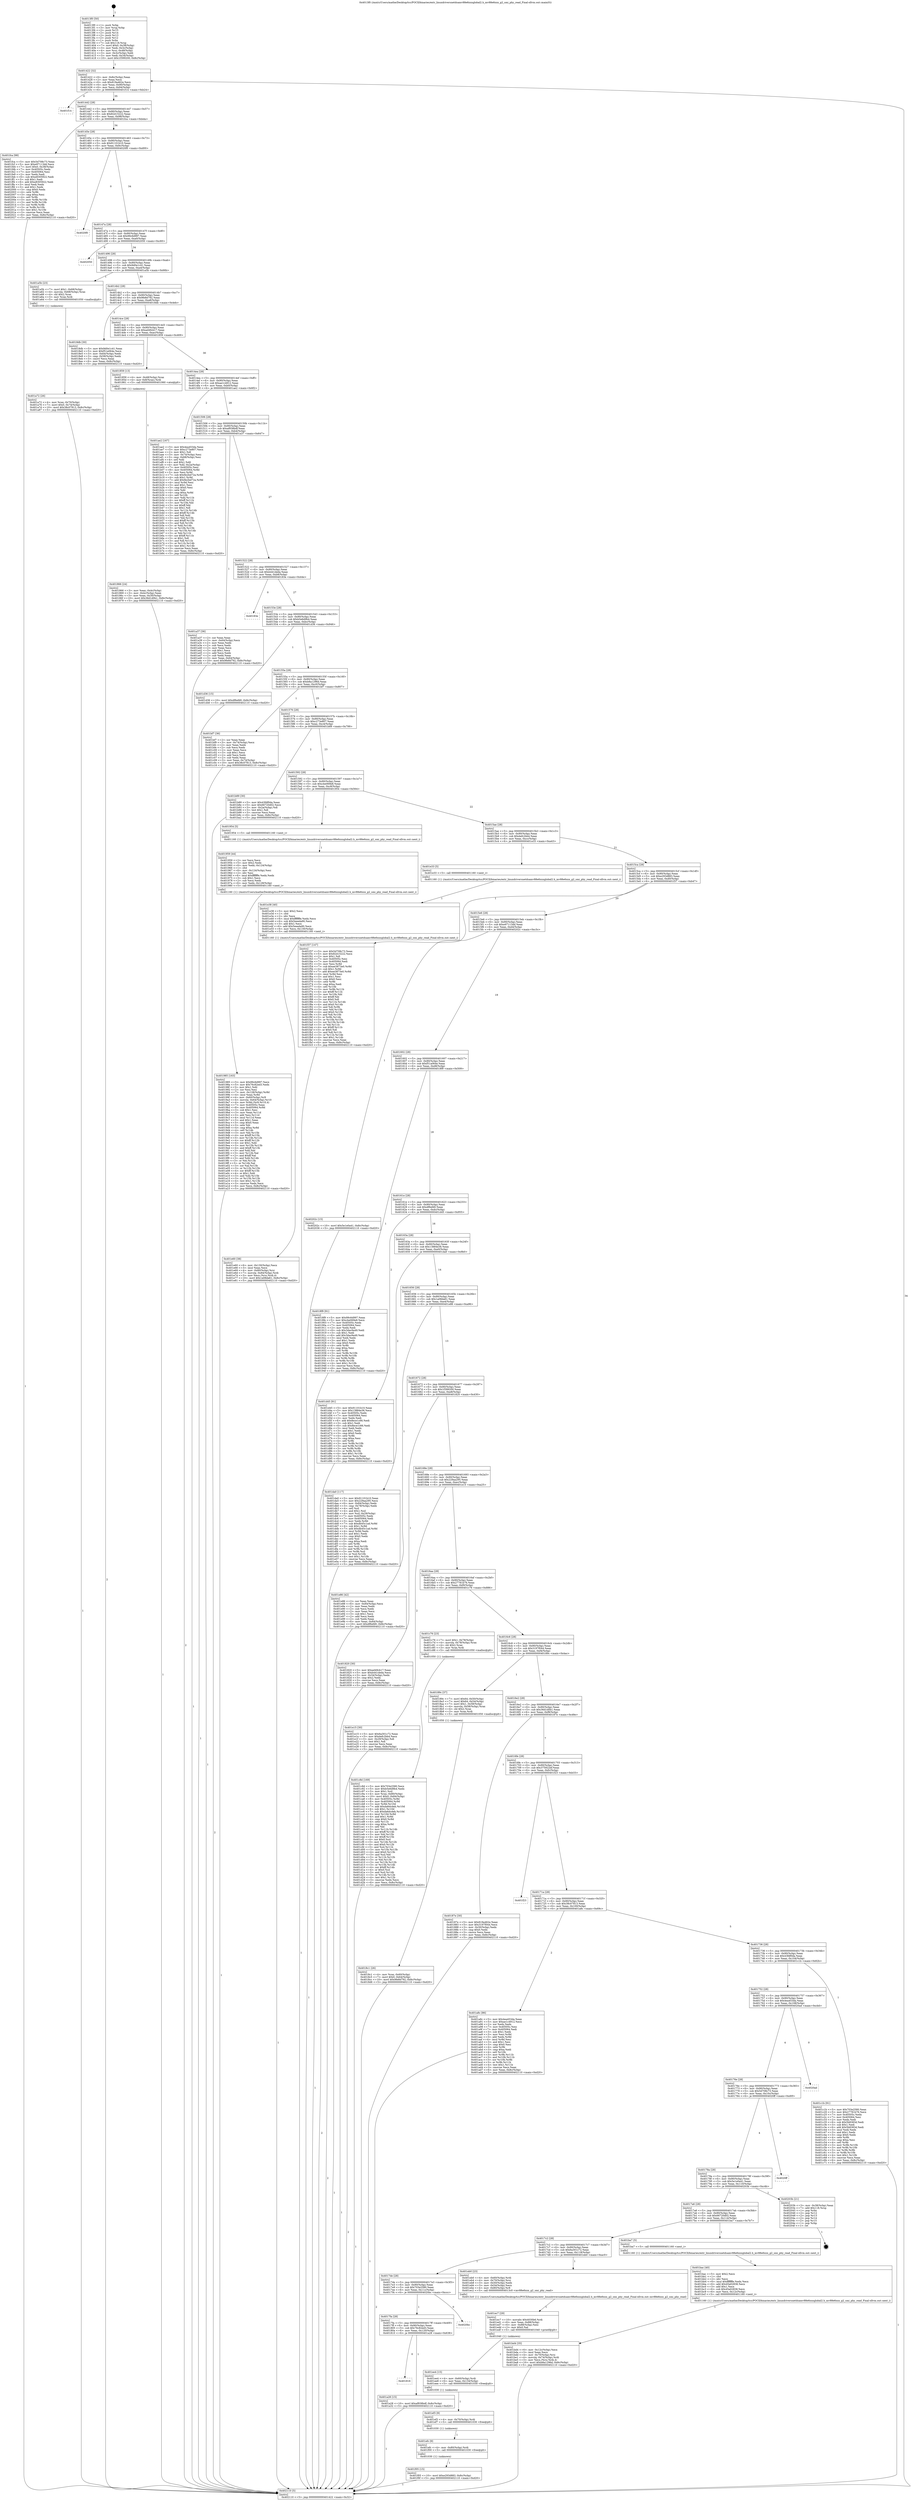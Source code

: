 digraph "0x4013f0" {
  label = "0x4013f0 (/mnt/c/Users/mathe/Desktop/tcc/POCII/binaries/extr_linuxdriversnetdsamv88e6xxxglobal2.h_mv88e6xxx_g2_smi_phy_read_Final-ollvm.out::main(0))"
  labelloc = "t"
  node[shape=record]

  Entry [label="",width=0.3,height=0.3,shape=circle,fillcolor=black,style=filled]
  "0x401422" [label="{
     0x401422 [32]\l
     | [instrs]\l
     &nbsp;&nbsp;0x401422 \<+6\>: mov -0x8c(%rbp),%eax\l
     &nbsp;&nbsp;0x401428 \<+2\>: mov %eax,%ecx\l
     &nbsp;&nbsp;0x40142a \<+6\>: sub $0x819a462e,%ecx\l
     &nbsp;&nbsp;0x401430 \<+6\>: mov %eax,-0x90(%rbp)\l
     &nbsp;&nbsp;0x401436 \<+6\>: mov %ecx,-0x94(%rbp)\l
     &nbsp;&nbsp;0x40143c \<+6\>: je 0000000000401f14 \<main+0xb24\>\l
  }"]
  "0x401f14" [label="{
     0x401f14\l
  }", style=dashed]
  "0x401442" [label="{
     0x401442 [28]\l
     | [instrs]\l
     &nbsp;&nbsp;0x401442 \<+5\>: jmp 0000000000401447 \<main+0x57\>\l
     &nbsp;&nbsp;0x401447 \<+6\>: mov -0x90(%rbp),%eax\l
     &nbsp;&nbsp;0x40144d \<+5\>: sub $0x82d15222,%eax\l
     &nbsp;&nbsp;0x401452 \<+6\>: mov %eax,-0x98(%rbp)\l
     &nbsp;&nbsp;0x401458 \<+6\>: je 0000000000401fca \<main+0xbda\>\l
  }"]
  Exit [label="",width=0.3,height=0.3,shape=circle,fillcolor=black,style=filled,peripheries=2]
  "0x401fca" [label="{
     0x401fca [98]\l
     | [instrs]\l
     &nbsp;&nbsp;0x401fca \<+5\>: mov $0x5d708c73,%eax\l
     &nbsp;&nbsp;0x401fcf \<+5\>: mov $0xe97113dd,%ecx\l
     &nbsp;&nbsp;0x401fd4 \<+7\>: movl $0x0,-0x38(%rbp)\l
     &nbsp;&nbsp;0x401fdb \<+7\>: mov 0x40505c,%edx\l
     &nbsp;&nbsp;0x401fe2 \<+7\>: mov 0x405064,%esi\l
     &nbsp;&nbsp;0x401fe9 \<+2\>: mov %edx,%edi\l
     &nbsp;&nbsp;0x401feb \<+6\>: sub $0xe8305922,%edi\l
     &nbsp;&nbsp;0x401ff1 \<+3\>: sub $0x1,%edi\l
     &nbsp;&nbsp;0x401ff4 \<+6\>: add $0xe8305922,%edi\l
     &nbsp;&nbsp;0x401ffa \<+3\>: imul %edi,%edx\l
     &nbsp;&nbsp;0x401ffd \<+3\>: and $0x1,%edx\l
     &nbsp;&nbsp;0x402000 \<+3\>: cmp $0x0,%edx\l
     &nbsp;&nbsp;0x402003 \<+4\>: sete %r8b\l
     &nbsp;&nbsp;0x402007 \<+3\>: cmp $0xa,%esi\l
     &nbsp;&nbsp;0x40200a \<+4\>: setl %r9b\l
     &nbsp;&nbsp;0x40200e \<+3\>: mov %r8b,%r10b\l
     &nbsp;&nbsp;0x402011 \<+3\>: and %r9b,%r10b\l
     &nbsp;&nbsp;0x402014 \<+3\>: xor %r9b,%r8b\l
     &nbsp;&nbsp;0x402017 \<+3\>: or %r8b,%r10b\l
     &nbsp;&nbsp;0x40201a \<+4\>: test $0x1,%r10b\l
     &nbsp;&nbsp;0x40201e \<+3\>: cmovne %ecx,%eax\l
     &nbsp;&nbsp;0x402021 \<+6\>: mov %eax,-0x8c(%rbp)\l
     &nbsp;&nbsp;0x402027 \<+5\>: jmp 0000000000402110 \<main+0xd20\>\l
  }"]
  "0x40145e" [label="{
     0x40145e [28]\l
     | [instrs]\l
     &nbsp;&nbsp;0x40145e \<+5\>: jmp 0000000000401463 \<main+0x73\>\l
     &nbsp;&nbsp;0x401463 \<+6\>: mov -0x90(%rbp),%eax\l
     &nbsp;&nbsp;0x401469 \<+5\>: sub $0x91101b10,%eax\l
     &nbsp;&nbsp;0x40146e \<+6\>: mov %eax,-0x9c(%rbp)\l
     &nbsp;&nbsp;0x401474 \<+6\>: je 00000000004020f0 \<main+0xd00\>\l
  }"]
  "0x401f05" [label="{
     0x401f05 [15]\l
     | [instrs]\l
     &nbsp;&nbsp;0x401f05 \<+10\>: movl $0xe293d883,-0x8c(%rbp)\l
     &nbsp;&nbsp;0x401f0f \<+5\>: jmp 0000000000402110 \<main+0xd20\>\l
  }"]
  "0x4020f0" [label="{
     0x4020f0\l
  }", style=dashed]
  "0x40147a" [label="{
     0x40147a [28]\l
     | [instrs]\l
     &nbsp;&nbsp;0x40147a \<+5\>: jmp 000000000040147f \<main+0x8f\>\l
     &nbsp;&nbsp;0x40147f \<+6\>: mov -0x90(%rbp),%eax\l
     &nbsp;&nbsp;0x401485 \<+5\>: sub $0x99c6d997,%eax\l
     &nbsp;&nbsp;0x40148a \<+6\>: mov %eax,-0xa0(%rbp)\l
     &nbsp;&nbsp;0x401490 \<+6\>: je 0000000000402050 \<main+0xc60\>\l
  }"]
  "0x401efc" [label="{
     0x401efc [9]\l
     | [instrs]\l
     &nbsp;&nbsp;0x401efc \<+4\>: mov -0x80(%rbp),%rdi\l
     &nbsp;&nbsp;0x401f00 \<+5\>: call 0000000000401030 \<free@plt\>\l
     | [calls]\l
     &nbsp;&nbsp;0x401030 \{1\} (unknown)\l
  }"]
  "0x402050" [label="{
     0x402050\l
  }", style=dashed]
  "0x401496" [label="{
     0x401496 [28]\l
     | [instrs]\l
     &nbsp;&nbsp;0x401496 \<+5\>: jmp 000000000040149b \<main+0xab\>\l
     &nbsp;&nbsp;0x40149b \<+6\>: mov -0x90(%rbp),%eax\l
     &nbsp;&nbsp;0x4014a1 \<+5\>: sub $0x9d0e1c41,%eax\l
     &nbsp;&nbsp;0x4014a6 \<+6\>: mov %eax,-0xa4(%rbp)\l
     &nbsp;&nbsp;0x4014ac \<+6\>: je 0000000000401a5b \<main+0x66b\>\l
  }"]
  "0x401ef3" [label="{
     0x401ef3 [9]\l
     | [instrs]\l
     &nbsp;&nbsp;0x401ef3 \<+4\>: mov -0x70(%rbp),%rdi\l
     &nbsp;&nbsp;0x401ef7 \<+5\>: call 0000000000401030 \<free@plt\>\l
     | [calls]\l
     &nbsp;&nbsp;0x401030 \{1\} (unknown)\l
  }"]
  "0x401a5b" [label="{
     0x401a5b [23]\l
     | [instrs]\l
     &nbsp;&nbsp;0x401a5b \<+7\>: movl $0x1,-0x68(%rbp)\l
     &nbsp;&nbsp;0x401a62 \<+4\>: movslq -0x68(%rbp),%rax\l
     &nbsp;&nbsp;0x401a66 \<+4\>: shl $0x2,%rax\l
     &nbsp;&nbsp;0x401a6a \<+3\>: mov %rax,%rdi\l
     &nbsp;&nbsp;0x401a6d \<+5\>: call 0000000000401050 \<malloc@plt\>\l
     | [calls]\l
     &nbsp;&nbsp;0x401050 \{1\} (unknown)\l
  }"]
  "0x4014b2" [label="{
     0x4014b2 [28]\l
     | [instrs]\l
     &nbsp;&nbsp;0x4014b2 \<+5\>: jmp 00000000004014b7 \<main+0xc7\>\l
     &nbsp;&nbsp;0x4014b7 \<+6\>: mov -0x90(%rbp),%eax\l
     &nbsp;&nbsp;0x4014bd \<+5\>: sub $0x9fe8d792,%eax\l
     &nbsp;&nbsp;0x4014c2 \<+6\>: mov %eax,-0xa8(%rbp)\l
     &nbsp;&nbsp;0x4014c8 \<+6\>: je 00000000004018db \<main+0x4eb\>\l
  }"]
  "0x401ee4" [label="{
     0x401ee4 [15]\l
     | [instrs]\l
     &nbsp;&nbsp;0x401ee4 \<+4\>: mov -0x60(%rbp),%rdi\l
     &nbsp;&nbsp;0x401ee8 \<+6\>: mov %eax,-0x134(%rbp)\l
     &nbsp;&nbsp;0x401eee \<+5\>: call 0000000000401030 \<free@plt\>\l
     | [calls]\l
     &nbsp;&nbsp;0x401030 \{1\} (unknown)\l
  }"]
  "0x4018db" [label="{
     0x4018db [30]\l
     | [instrs]\l
     &nbsp;&nbsp;0x4018db \<+5\>: mov $0x9d0e1c41,%eax\l
     &nbsp;&nbsp;0x4018e0 \<+5\>: mov $0xf51a064e,%ecx\l
     &nbsp;&nbsp;0x4018e5 \<+3\>: mov -0x64(%rbp),%edx\l
     &nbsp;&nbsp;0x4018e8 \<+3\>: cmp -0x58(%rbp),%edx\l
     &nbsp;&nbsp;0x4018eb \<+3\>: cmovl %ecx,%eax\l
     &nbsp;&nbsp;0x4018ee \<+6\>: mov %eax,-0x8c(%rbp)\l
     &nbsp;&nbsp;0x4018f4 \<+5\>: jmp 0000000000402110 \<main+0xd20\>\l
  }"]
  "0x4014ce" [label="{
     0x4014ce [28]\l
     | [instrs]\l
     &nbsp;&nbsp;0x4014ce \<+5\>: jmp 00000000004014d3 \<main+0xe3\>\l
     &nbsp;&nbsp;0x4014d3 \<+6\>: mov -0x90(%rbp),%eax\l
     &nbsp;&nbsp;0x4014d9 \<+5\>: sub $0xad49cb17,%eax\l
     &nbsp;&nbsp;0x4014de \<+6\>: mov %eax,-0xac(%rbp)\l
     &nbsp;&nbsp;0x4014e4 \<+6\>: je 0000000000401859 \<main+0x469\>\l
  }"]
  "0x401ec7" [label="{
     0x401ec7 [29]\l
     | [instrs]\l
     &nbsp;&nbsp;0x401ec7 \<+10\>: movabs $0x4030b6,%rdi\l
     &nbsp;&nbsp;0x401ed1 \<+6\>: mov %eax,-0x88(%rbp)\l
     &nbsp;&nbsp;0x401ed7 \<+6\>: mov -0x88(%rbp),%esi\l
     &nbsp;&nbsp;0x401edd \<+2\>: mov $0x0,%al\l
     &nbsp;&nbsp;0x401edf \<+5\>: call 0000000000401040 \<printf@plt\>\l
     | [calls]\l
     &nbsp;&nbsp;0x401040 \{1\} (unknown)\l
  }"]
  "0x401859" [label="{
     0x401859 [13]\l
     | [instrs]\l
     &nbsp;&nbsp;0x401859 \<+4\>: mov -0x48(%rbp),%rax\l
     &nbsp;&nbsp;0x40185d \<+4\>: mov 0x8(%rax),%rdi\l
     &nbsp;&nbsp;0x401861 \<+5\>: call 0000000000401060 \<atoi@plt\>\l
     | [calls]\l
     &nbsp;&nbsp;0x401060 \{1\} (unknown)\l
  }"]
  "0x4014ea" [label="{
     0x4014ea [28]\l
     | [instrs]\l
     &nbsp;&nbsp;0x4014ea \<+5\>: jmp 00000000004014ef \<main+0xff\>\l
     &nbsp;&nbsp;0x4014ef \<+6\>: mov -0x90(%rbp),%eax\l
     &nbsp;&nbsp;0x4014f5 \<+5\>: sub $0xae1c4912,%eax\l
     &nbsp;&nbsp;0x4014fa \<+6\>: mov %eax,-0xb0(%rbp)\l
     &nbsp;&nbsp;0x401500 \<+6\>: je 0000000000401ae2 \<main+0x6f2\>\l
  }"]
  "0x401e60" [label="{
     0x401e60 [38]\l
     | [instrs]\l
     &nbsp;&nbsp;0x401e60 \<+6\>: mov -0x130(%rbp),%ecx\l
     &nbsp;&nbsp;0x401e66 \<+3\>: imul %eax,%ecx\l
     &nbsp;&nbsp;0x401e69 \<+4\>: mov -0x80(%rbp),%rsi\l
     &nbsp;&nbsp;0x401e6d \<+7\>: movslq -0x84(%rbp),%rdi\l
     &nbsp;&nbsp;0x401e74 \<+3\>: mov %ecx,(%rsi,%rdi,4)\l
     &nbsp;&nbsp;0x401e77 \<+10\>: movl $0x1a08da61,-0x8c(%rbp)\l
     &nbsp;&nbsp;0x401e81 \<+5\>: jmp 0000000000402110 \<main+0xd20\>\l
  }"]
  "0x401ae2" [label="{
     0x401ae2 [167]\l
     | [instrs]\l
     &nbsp;&nbsp;0x401ae2 \<+5\>: mov $0x4ea453da,%eax\l
     &nbsp;&nbsp;0x401ae7 \<+5\>: mov $0xc273e807,%ecx\l
     &nbsp;&nbsp;0x401aec \<+2\>: mov $0x1,%dl\l
     &nbsp;&nbsp;0x401aee \<+3\>: mov -0x74(%rbp),%esi\l
     &nbsp;&nbsp;0x401af1 \<+3\>: cmp -0x68(%rbp),%esi\l
     &nbsp;&nbsp;0x401af4 \<+4\>: setl %dil\l
     &nbsp;&nbsp;0x401af8 \<+4\>: and $0x1,%dil\l
     &nbsp;&nbsp;0x401afc \<+4\>: mov %dil,-0x2a(%rbp)\l
     &nbsp;&nbsp;0x401b00 \<+7\>: mov 0x40505c,%esi\l
     &nbsp;&nbsp;0x401b07 \<+8\>: mov 0x405064,%r8d\l
     &nbsp;&nbsp;0x401b0f \<+3\>: mov %esi,%r9d\l
     &nbsp;&nbsp;0x401b12 \<+7\>: sub $0x9e2bd72a,%r9d\l
     &nbsp;&nbsp;0x401b19 \<+4\>: sub $0x1,%r9d\l
     &nbsp;&nbsp;0x401b1d \<+7\>: add $0x9e2bd72a,%r9d\l
     &nbsp;&nbsp;0x401b24 \<+4\>: imul %r9d,%esi\l
     &nbsp;&nbsp;0x401b28 \<+3\>: and $0x1,%esi\l
     &nbsp;&nbsp;0x401b2b \<+3\>: cmp $0x0,%esi\l
     &nbsp;&nbsp;0x401b2e \<+4\>: sete %dil\l
     &nbsp;&nbsp;0x401b32 \<+4\>: cmp $0xa,%r8d\l
     &nbsp;&nbsp;0x401b36 \<+4\>: setl %r10b\l
     &nbsp;&nbsp;0x401b3a \<+3\>: mov %dil,%r11b\l
     &nbsp;&nbsp;0x401b3d \<+4\>: xor $0xff,%r11b\l
     &nbsp;&nbsp;0x401b41 \<+3\>: mov %r10b,%bl\l
     &nbsp;&nbsp;0x401b44 \<+3\>: xor $0xff,%bl\l
     &nbsp;&nbsp;0x401b47 \<+3\>: xor $0x1,%dl\l
     &nbsp;&nbsp;0x401b4a \<+3\>: mov %r11b,%r14b\l
     &nbsp;&nbsp;0x401b4d \<+4\>: and $0xff,%r14b\l
     &nbsp;&nbsp;0x401b51 \<+3\>: and %dl,%dil\l
     &nbsp;&nbsp;0x401b54 \<+3\>: mov %bl,%r15b\l
     &nbsp;&nbsp;0x401b57 \<+4\>: and $0xff,%r15b\l
     &nbsp;&nbsp;0x401b5b \<+3\>: and %dl,%r10b\l
     &nbsp;&nbsp;0x401b5e \<+3\>: or %dil,%r14b\l
     &nbsp;&nbsp;0x401b61 \<+3\>: or %r10b,%r15b\l
     &nbsp;&nbsp;0x401b64 \<+3\>: xor %r15b,%r14b\l
     &nbsp;&nbsp;0x401b67 \<+3\>: or %bl,%r11b\l
     &nbsp;&nbsp;0x401b6a \<+4\>: xor $0xff,%r11b\l
     &nbsp;&nbsp;0x401b6e \<+3\>: or $0x1,%dl\l
     &nbsp;&nbsp;0x401b71 \<+3\>: and %dl,%r11b\l
     &nbsp;&nbsp;0x401b74 \<+3\>: or %r11b,%r14b\l
     &nbsp;&nbsp;0x401b77 \<+4\>: test $0x1,%r14b\l
     &nbsp;&nbsp;0x401b7b \<+3\>: cmovne %ecx,%eax\l
     &nbsp;&nbsp;0x401b7e \<+6\>: mov %eax,-0x8c(%rbp)\l
     &nbsp;&nbsp;0x401b84 \<+5\>: jmp 0000000000402110 \<main+0xd20\>\l
  }"]
  "0x401506" [label="{
     0x401506 [28]\l
     | [instrs]\l
     &nbsp;&nbsp;0x401506 \<+5\>: jmp 000000000040150b \<main+0x11b\>\l
     &nbsp;&nbsp;0x40150b \<+6\>: mov -0x90(%rbp),%eax\l
     &nbsp;&nbsp;0x401511 \<+5\>: sub $0xaf938bdf,%eax\l
     &nbsp;&nbsp;0x401516 \<+6\>: mov %eax,-0xb4(%rbp)\l
     &nbsp;&nbsp;0x40151c \<+6\>: je 0000000000401a37 \<main+0x647\>\l
  }"]
  "0x401e38" [label="{
     0x401e38 [40]\l
     | [instrs]\l
     &nbsp;&nbsp;0x401e38 \<+5\>: mov $0x2,%ecx\l
     &nbsp;&nbsp;0x401e3d \<+1\>: cltd\l
     &nbsp;&nbsp;0x401e3e \<+2\>: idiv %ecx\l
     &nbsp;&nbsp;0x401e40 \<+6\>: imul $0xfffffffe,%edx,%ecx\l
     &nbsp;&nbsp;0x401e46 \<+6\>: sub $0x5eeeda90,%ecx\l
     &nbsp;&nbsp;0x401e4c \<+3\>: add $0x1,%ecx\l
     &nbsp;&nbsp;0x401e4f \<+6\>: add $0x5eeeda90,%ecx\l
     &nbsp;&nbsp;0x401e55 \<+6\>: mov %ecx,-0x130(%rbp)\l
     &nbsp;&nbsp;0x401e5b \<+5\>: call 0000000000401160 \<next_i\>\l
     | [calls]\l
     &nbsp;&nbsp;0x401160 \{1\} (/mnt/c/Users/mathe/Desktop/tcc/POCII/binaries/extr_linuxdriversnetdsamv88e6xxxglobal2.h_mv88e6xxx_g2_smi_phy_read_Final-ollvm.out::next_i)\l
  }"]
  "0x401a37" [label="{
     0x401a37 [36]\l
     | [instrs]\l
     &nbsp;&nbsp;0x401a37 \<+2\>: xor %eax,%eax\l
     &nbsp;&nbsp;0x401a39 \<+3\>: mov -0x64(%rbp),%ecx\l
     &nbsp;&nbsp;0x401a3c \<+2\>: mov %eax,%edx\l
     &nbsp;&nbsp;0x401a3e \<+2\>: sub %ecx,%edx\l
     &nbsp;&nbsp;0x401a40 \<+2\>: mov %eax,%ecx\l
     &nbsp;&nbsp;0x401a42 \<+3\>: sub $0x1,%ecx\l
     &nbsp;&nbsp;0x401a45 \<+2\>: add %ecx,%edx\l
     &nbsp;&nbsp;0x401a47 \<+2\>: sub %edx,%eax\l
     &nbsp;&nbsp;0x401a49 \<+3\>: mov %eax,-0x64(%rbp)\l
     &nbsp;&nbsp;0x401a4c \<+10\>: movl $0x9fe8d792,-0x8c(%rbp)\l
     &nbsp;&nbsp;0x401a56 \<+5\>: jmp 0000000000402110 \<main+0xd20\>\l
  }"]
  "0x401522" [label="{
     0x401522 [28]\l
     | [instrs]\l
     &nbsp;&nbsp;0x401522 \<+5\>: jmp 0000000000401527 \<main+0x137\>\l
     &nbsp;&nbsp;0x401527 \<+6\>: mov -0x90(%rbp),%eax\l
     &nbsp;&nbsp;0x40152d \<+5\>: sub $0xb441deda,%eax\l
     &nbsp;&nbsp;0x401532 \<+6\>: mov %eax,-0xb8(%rbp)\l
     &nbsp;&nbsp;0x401538 \<+6\>: je 000000000040183e \<main+0x44e\>\l
  }"]
  "0x401c8d" [label="{
     0x401c8d [169]\l
     | [instrs]\l
     &nbsp;&nbsp;0x401c8d \<+5\>: mov $0x703e2580,%ecx\l
     &nbsp;&nbsp;0x401c92 \<+5\>: mov $0xb5e6d9b4,%edx\l
     &nbsp;&nbsp;0x401c97 \<+3\>: mov $0x1,%sil\l
     &nbsp;&nbsp;0x401c9a \<+4\>: mov %rax,-0x80(%rbp)\l
     &nbsp;&nbsp;0x401c9e \<+10\>: movl $0x0,-0x84(%rbp)\l
     &nbsp;&nbsp;0x401ca8 \<+8\>: mov 0x40505c,%r8d\l
     &nbsp;&nbsp;0x401cb0 \<+8\>: mov 0x405064,%r9d\l
     &nbsp;&nbsp;0x401cb8 \<+3\>: mov %r8d,%r10d\l
     &nbsp;&nbsp;0x401cbb \<+7\>: add $0xda6dcdeb,%r10d\l
     &nbsp;&nbsp;0x401cc2 \<+4\>: sub $0x1,%r10d\l
     &nbsp;&nbsp;0x401cc6 \<+7\>: sub $0xda6dcdeb,%r10d\l
     &nbsp;&nbsp;0x401ccd \<+4\>: imul %r10d,%r8d\l
     &nbsp;&nbsp;0x401cd1 \<+4\>: and $0x1,%r8d\l
     &nbsp;&nbsp;0x401cd5 \<+4\>: cmp $0x0,%r8d\l
     &nbsp;&nbsp;0x401cd9 \<+4\>: sete %r11b\l
     &nbsp;&nbsp;0x401cdd \<+4\>: cmp $0xa,%r9d\l
     &nbsp;&nbsp;0x401ce1 \<+3\>: setl %bl\l
     &nbsp;&nbsp;0x401ce4 \<+3\>: mov %r11b,%r14b\l
     &nbsp;&nbsp;0x401ce7 \<+4\>: xor $0xff,%r14b\l
     &nbsp;&nbsp;0x401ceb \<+3\>: mov %bl,%r15b\l
     &nbsp;&nbsp;0x401cee \<+4\>: xor $0xff,%r15b\l
     &nbsp;&nbsp;0x401cf2 \<+4\>: xor $0x0,%sil\l
     &nbsp;&nbsp;0x401cf6 \<+3\>: mov %r14b,%r12b\l
     &nbsp;&nbsp;0x401cf9 \<+4\>: and $0x0,%r12b\l
     &nbsp;&nbsp;0x401cfd \<+3\>: and %sil,%r11b\l
     &nbsp;&nbsp;0x401d00 \<+3\>: mov %r15b,%r13b\l
     &nbsp;&nbsp;0x401d03 \<+4\>: and $0x0,%r13b\l
     &nbsp;&nbsp;0x401d07 \<+3\>: and %sil,%bl\l
     &nbsp;&nbsp;0x401d0a \<+3\>: or %r11b,%r12b\l
     &nbsp;&nbsp;0x401d0d \<+3\>: or %bl,%r13b\l
     &nbsp;&nbsp;0x401d10 \<+3\>: xor %r13b,%r12b\l
     &nbsp;&nbsp;0x401d13 \<+3\>: or %r15b,%r14b\l
     &nbsp;&nbsp;0x401d16 \<+4\>: xor $0xff,%r14b\l
     &nbsp;&nbsp;0x401d1a \<+4\>: or $0x0,%sil\l
     &nbsp;&nbsp;0x401d1e \<+3\>: and %sil,%r14b\l
     &nbsp;&nbsp;0x401d21 \<+3\>: or %r14b,%r12b\l
     &nbsp;&nbsp;0x401d24 \<+4\>: test $0x1,%r12b\l
     &nbsp;&nbsp;0x401d28 \<+3\>: cmovne %edx,%ecx\l
     &nbsp;&nbsp;0x401d2b \<+6\>: mov %ecx,-0x8c(%rbp)\l
     &nbsp;&nbsp;0x401d31 \<+5\>: jmp 0000000000402110 \<main+0xd20\>\l
  }"]
  "0x40183e" [label="{
     0x40183e\l
  }", style=dashed]
  "0x40153e" [label="{
     0x40153e [28]\l
     | [instrs]\l
     &nbsp;&nbsp;0x40153e \<+5\>: jmp 0000000000401543 \<main+0x153\>\l
     &nbsp;&nbsp;0x401543 \<+6\>: mov -0x90(%rbp),%eax\l
     &nbsp;&nbsp;0x401549 \<+5\>: sub $0xb5e6d9b4,%eax\l
     &nbsp;&nbsp;0x40154e \<+6\>: mov %eax,-0xbc(%rbp)\l
     &nbsp;&nbsp;0x401554 \<+6\>: je 0000000000401d36 \<main+0x946\>\l
  }"]
  "0x401bd4" [label="{
     0x401bd4 [35]\l
     | [instrs]\l
     &nbsp;&nbsp;0x401bd4 \<+6\>: mov -0x12c(%rbp),%ecx\l
     &nbsp;&nbsp;0x401bda \<+3\>: imul %eax,%ecx\l
     &nbsp;&nbsp;0x401bdd \<+4\>: mov -0x70(%rbp),%rsi\l
     &nbsp;&nbsp;0x401be1 \<+4\>: movslq -0x74(%rbp),%rdi\l
     &nbsp;&nbsp;0x401be5 \<+3\>: mov %ecx,(%rsi,%rdi,4)\l
     &nbsp;&nbsp;0x401be8 \<+10\>: movl $0xb8a1296d,-0x8c(%rbp)\l
     &nbsp;&nbsp;0x401bf2 \<+5\>: jmp 0000000000402110 \<main+0xd20\>\l
  }"]
  "0x401d36" [label="{
     0x401d36 [15]\l
     | [instrs]\l
     &nbsp;&nbsp;0x401d36 \<+10\>: movl $0xdf6efd0,-0x8c(%rbp)\l
     &nbsp;&nbsp;0x401d40 \<+5\>: jmp 0000000000402110 \<main+0xd20\>\l
  }"]
  "0x40155a" [label="{
     0x40155a [28]\l
     | [instrs]\l
     &nbsp;&nbsp;0x40155a \<+5\>: jmp 000000000040155f \<main+0x16f\>\l
     &nbsp;&nbsp;0x40155f \<+6\>: mov -0x90(%rbp),%eax\l
     &nbsp;&nbsp;0x401565 \<+5\>: sub $0xb8a1296d,%eax\l
     &nbsp;&nbsp;0x40156a \<+6\>: mov %eax,-0xc0(%rbp)\l
     &nbsp;&nbsp;0x401570 \<+6\>: je 0000000000401bf7 \<main+0x807\>\l
  }"]
  "0x401bac" [label="{
     0x401bac [40]\l
     | [instrs]\l
     &nbsp;&nbsp;0x401bac \<+5\>: mov $0x2,%ecx\l
     &nbsp;&nbsp;0x401bb1 \<+1\>: cltd\l
     &nbsp;&nbsp;0x401bb2 \<+2\>: idiv %ecx\l
     &nbsp;&nbsp;0x401bb4 \<+6\>: imul $0xfffffffe,%edx,%ecx\l
     &nbsp;&nbsp;0x401bba \<+6\>: add $0x45a02838,%ecx\l
     &nbsp;&nbsp;0x401bc0 \<+3\>: add $0x1,%ecx\l
     &nbsp;&nbsp;0x401bc3 \<+6\>: sub $0x45a02838,%ecx\l
     &nbsp;&nbsp;0x401bc9 \<+6\>: mov %ecx,-0x12c(%rbp)\l
     &nbsp;&nbsp;0x401bcf \<+5\>: call 0000000000401160 \<next_i\>\l
     | [calls]\l
     &nbsp;&nbsp;0x401160 \{1\} (/mnt/c/Users/mathe/Desktop/tcc/POCII/binaries/extr_linuxdriversnetdsamv88e6xxxglobal2.h_mv88e6xxx_g2_smi_phy_read_Final-ollvm.out::next_i)\l
  }"]
  "0x401bf7" [label="{
     0x401bf7 [36]\l
     | [instrs]\l
     &nbsp;&nbsp;0x401bf7 \<+2\>: xor %eax,%eax\l
     &nbsp;&nbsp;0x401bf9 \<+3\>: mov -0x74(%rbp),%ecx\l
     &nbsp;&nbsp;0x401bfc \<+2\>: mov %eax,%edx\l
     &nbsp;&nbsp;0x401bfe \<+2\>: sub %ecx,%edx\l
     &nbsp;&nbsp;0x401c00 \<+2\>: mov %eax,%ecx\l
     &nbsp;&nbsp;0x401c02 \<+3\>: sub $0x1,%ecx\l
     &nbsp;&nbsp;0x401c05 \<+2\>: add %ecx,%edx\l
     &nbsp;&nbsp;0x401c07 \<+2\>: sub %edx,%eax\l
     &nbsp;&nbsp;0x401c09 \<+3\>: mov %eax,-0x74(%rbp)\l
     &nbsp;&nbsp;0x401c0c \<+10\>: movl $0x38c07813,-0x8c(%rbp)\l
     &nbsp;&nbsp;0x401c16 \<+5\>: jmp 0000000000402110 \<main+0xd20\>\l
  }"]
  "0x401576" [label="{
     0x401576 [28]\l
     | [instrs]\l
     &nbsp;&nbsp;0x401576 \<+5\>: jmp 000000000040157b \<main+0x18b\>\l
     &nbsp;&nbsp;0x40157b \<+6\>: mov -0x90(%rbp),%eax\l
     &nbsp;&nbsp;0x401581 \<+5\>: sub $0xc273e807,%eax\l
     &nbsp;&nbsp;0x401586 \<+6\>: mov %eax,-0xc4(%rbp)\l
     &nbsp;&nbsp;0x40158c \<+6\>: je 0000000000401b89 \<main+0x799\>\l
  }"]
  "0x401a72" [label="{
     0x401a72 [26]\l
     | [instrs]\l
     &nbsp;&nbsp;0x401a72 \<+4\>: mov %rax,-0x70(%rbp)\l
     &nbsp;&nbsp;0x401a76 \<+7\>: movl $0x0,-0x74(%rbp)\l
     &nbsp;&nbsp;0x401a7d \<+10\>: movl $0x38c07813,-0x8c(%rbp)\l
     &nbsp;&nbsp;0x401a87 \<+5\>: jmp 0000000000402110 \<main+0xd20\>\l
  }"]
  "0x401b89" [label="{
     0x401b89 [30]\l
     | [instrs]\l
     &nbsp;&nbsp;0x401b89 \<+5\>: mov $0x43fdf0da,%eax\l
     &nbsp;&nbsp;0x401b8e \<+5\>: mov $0x66720d02,%ecx\l
     &nbsp;&nbsp;0x401b93 \<+3\>: mov -0x2a(%rbp),%dl\l
     &nbsp;&nbsp;0x401b96 \<+3\>: test $0x1,%dl\l
     &nbsp;&nbsp;0x401b99 \<+3\>: cmovne %ecx,%eax\l
     &nbsp;&nbsp;0x401b9c \<+6\>: mov %eax,-0x8c(%rbp)\l
     &nbsp;&nbsp;0x401ba2 \<+5\>: jmp 0000000000402110 \<main+0xd20\>\l
  }"]
  "0x401592" [label="{
     0x401592 [28]\l
     | [instrs]\l
     &nbsp;&nbsp;0x401592 \<+5\>: jmp 0000000000401597 \<main+0x1a7\>\l
     &nbsp;&nbsp;0x401597 \<+6\>: mov -0x90(%rbp),%eax\l
     &nbsp;&nbsp;0x40159d \<+5\>: sub $0xcbe069e8,%eax\l
     &nbsp;&nbsp;0x4015a2 \<+6\>: mov %eax,-0xc8(%rbp)\l
     &nbsp;&nbsp;0x4015a8 \<+6\>: je 0000000000401954 \<main+0x564\>\l
  }"]
  "0x401816" [label="{
     0x401816\l
  }", style=dashed]
  "0x401954" [label="{
     0x401954 [5]\l
     | [instrs]\l
     &nbsp;&nbsp;0x401954 \<+5\>: call 0000000000401160 \<next_i\>\l
     | [calls]\l
     &nbsp;&nbsp;0x401160 \{1\} (/mnt/c/Users/mathe/Desktop/tcc/POCII/binaries/extr_linuxdriversnetdsamv88e6xxxglobal2.h_mv88e6xxx_g2_smi_phy_read_Final-ollvm.out::next_i)\l
  }"]
  "0x4015ae" [label="{
     0x4015ae [28]\l
     | [instrs]\l
     &nbsp;&nbsp;0x4015ae \<+5\>: jmp 00000000004015b3 \<main+0x1c3\>\l
     &nbsp;&nbsp;0x4015b3 \<+6\>: mov -0x90(%rbp),%eax\l
     &nbsp;&nbsp;0x4015b9 \<+5\>: sub $0xdefc2bb4,%eax\l
     &nbsp;&nbsp;0x4015be \<+6\>: mov %eax,-0xcc(%rbp)\l
     &nbsp;&nbsp;0x4015c4 \<+6\>: je 0000000000401e33 \<main+0xa43\>\l
  }"]
  "0x401a28" [label="{
     0x401a28 [15]\l
     | [instrs]\l
     &nbsp;&nbsp;0x401a28 \<+10\>: movl $0xaf938bdf,-0x8c(%rbp)\l
     &nbsp;&nbsp;0x401a32 \<+5\>: jmp 0000000000402110 \<main+0xd20\>\l
  }"]
  "0x401e33" [label="{
     0x401e33 [5]\l
     | [instrs]\l
     &nbsp;&nbsp;0x401e33 \<+5\>: call 0000000000401160 \<next_i\>\l
     | [calls]\l
     &nbsp;&nbsp;0x401160 \{1\} (/mnt/c/Users/mathe/Desktop/tcc/POCII/binaries/extr_linuxdriversnetdsamv88e6xxxglobal2.h_mv88e6xxx_g2_smi_phy_read_Final-ollvm.out::next_i)\l
  }"]
  "0x4015ca" [label="{
     0x4015ca [28]\l
     | [instrs]\l
     &nbsp;&nbsp;0x4015ca \<+5\>: jmp 00000000004015cf \<main+0x1df\>\l
     &nbsp;&nbsp;0x4015cf \<+6\>: mov -0x90(%rbp),%eax\l
     &nbsp;&nbsp;0x4015d5 \<+5\>: sub $0xe293d883,%eax\l
     &nbsp;&nbsp;0x4015da \<+6\>: mov %eax,-0xd0(%rbp)\l
     &nbsp;&nbsp;0x4015e0 \<+6\>: je 0000000000401f37 \<main+0xb47\>\l
  }"]
  "0x4017fa" [label="{
     0x4017fa [28]\l
     | [instrs]\l
     &nbsp;&nbsp;0x4017fa \<+5\>: jmp 00000000004017ff \<main+0x40f\>\l
     &nbsp;&nbsp;0x4017ff \<+6\>: mov -0x90(%rbp),%eax\l
     &nbsp;&nbsp;0x401805 \<+5\>: sub $0x76c82ed3,%eax\l
     &nbsp;&nbsp;0x40180a \<+6\>: mov %eax,-0x120(%rbp)\l
     &nbsp;&nbsp;0x401810 \<+6\>: je 0000000000401a28 \<main+0x638\>\l
  }"]
  "0x401f37" [label="{
     0x401f37 [147]\l
     | [instrs]\l
     &nbsp;&nbsp;0x401f37 \<+5\>: mov $0x5d708c73,%eax\l
     &nbsp;&nbsp;0x401f3c \<+5\>: mov $0x82d15222,%ecx\l
     &nbsp;&nbsp;0x401f41 \<+2\>: mov $0x1,%dl\l
     &nbsp;&nbsp;0x401f43 \<+7\>: mov 0x40505c,%esi\l
     &nbsp;&nbsp;0x401f4a \<+7\>: mov 0x405064,%edi\l
     &nbsp;&nbsp;0x401f51 \<+3\>: mov %esi,%r8d\l
     &nbsp;&nbsp;0x401f54 \<+7\>: sub $0xee3873e0,%r8d\l
     &nbsp;&nbsp;0x401f5b \<+4\>: sub $0x1,%r8d\l
     &nbsp;&nbsp;0x401f5f \<+7\>: add $0xee3873e0,%r8d\l
     &nbsp;&nbsp;0x401f66 \<+4\>: imul %r8d,%esi\l
     &nbsp;&nbsp;0x401f6a \<+3\>: and $0x1,%esi\l
     &nbsp;&nbsp;0x401f6d \<+3\>: cmp $0x0,%esi\l
     &nbsp;&nbsp;0x401f70 \<+4\>: sete %r9b\l
     &nbsp;&nbsp;0x401f74 \<+3\>: cmp $0xa,%edi\l
     &nbsp;&nbsp;0x401f77 \<+4\>: setl %r10b\l
     &nbsp;&nbsp;0x401f7b \<+3\>: mov %r9b,%r11b\l
     &nbsp;&nbsp;0x401f7e \<+4\>: xor $0xff,%r11b\l
     &nbsp;&nbsp;0x401f82 \<+3\>: mov %r10b,%bl\l
     &nbsp;&nbsp;0x401f85 \<+3\>: xor $0xff,%bl\l
     &nbsp;&nbsp;0x401f88 \<+3\>: xor $0x0,%dl\l
     &nbsp;&nbsp;0x401f8b \<+3\>: mov %r11b,%r14b\l
     &nbsp;&nbsp;0x401f8e \<+4\>: and $0x0,%r14b\l
     &nbsp;&nbsp;0x401f92 \<+3\>: and %dl,%r9b\l
     &nbsp;&nbsp;0x401f95 \<+3\>: mov %bl,%r15b\l
     &nbsp;&nbsp;0x401f98 \<+4\>: and $0x0,%r15b\l
     &nbsp;&nbsp;0x401f9c \<+3\>: and %dl,%r10b\l
     &nbsp;&nbsp;0x401f9f \<+3\>: or %r9b,%r14b\l
     &nbsp;&nbsp;0x401fa2 \<+3\>: or %r10b,%r15b\l
     &nbsp;&nbsp;0x401fa5 \<+3\>: xor %r15b,%r14b\l
     &nbsp;&nbsp;0x401fa8 \<+3\>: or %bl,%r11b\l
     &nbsp;&nbsp;0x401fab \<+4\>: xor $0xff,%r11b\l
     &nbsp;&nbsp;0x401faf \<+3\>: or $0x0,%dl\l
     &nbsp;&nbsp;0x401fb2 \<+3\>: and %dl,%r11b\l
     &nbsp;&nbsp;0x401fb5 \<+3\>: or %r11b,%r14b\l
     &nbsp;&nbsp;0x401fb8 \<+4\>: test $0x1,%r14b\l
     &nbsp;&nbsp;0x401fbc \<+3\>: cmovne %ecx,%eax\l
     &nbsp;&nbsp;0x401fbf \<+6\>: mov %eax,-0x8c(%rbp)\l
     &nbsp;&nbsp;0x401fc5 \<+5\>: jmp 0000000000402110 \<main+0xd20\>\l
  }"]
  "0x4015e6" [label="{
     0x4015e6 [28]\l
     | [instrs]\l
     &nbsp;&nbsp;0x4015e6 \<+5\>: jmp 00000000004015eb \<main+0x1fb\>\l
     &nbsp;&nbsp;0x4015eb \<+6\>: mov -0x90(%rbp),%eax\l
     &nbsp;&nbsp;0x4015f1 \<+5\>: sub $0xe97113dd,%eax\l
     &nbsp;&nbsp;0x4015f6 \<+6\>: mov %eax,-0xd4(%rbp)\l
     &nbsp;&nbsp;0x4015fc \<+6\>: je 000000000040202c \<main+0xc3c\>\l
  }"]
  "0x4020bc" [label="{
     0x4020bc\l
  }", style=dashed]
  "0x40202c" [label="{
     0x40202c [15]\l
     | [instrs]\l
     &nbsp;&nbsp;0x40202c \<+10\>: movl $0x5e1e0a41,-0x8c(%rbp)\l
     &nbsp;&nbsp;0x402036 \<+5\>: jmp 0000000000402110 \<main+0xd20\>\l
  }"]
  "0x401602" [label="{
     0x401602 [28]\l
     | [instrs]\l
     &nbsp;&nbsp;0x401602 \<+5\>: jmp 0000000000401607 \<main+0x217\>\l
     &nbsp;&nbsp;0x401607 \<+6\>: mov -0x90(%rbp),%eax\l
     &nbsp;&nbsp;0x40160d \<+5\>: sub $0xf51a064e,%eax\l
     &nbsp;&nbsp;0x401612 \<+6\>: mov %eax,-0xd8(%rbp)\l
     &nbsp;&nbsp;0x401618 \<+6\>: je 00000000004018f9 \<main+0x509\>\l
  }"]
  "0x4017de" [label="{
     0x4017de [28]\l
     | [instrs]\l
     &nbsp;&nbsp;0x4017de \<+5\>: jmp 00000000004017e3 \<main+0x3f3\>\l
     &nbsp;&nbsp;0x4017e3 \<+6\>: mov -0x90(%rbp),%eax\l
     &nbsp;&nbsp;0x4017e9 \<+5\>: sub $0x703e2580,%eax\l
     &nbsp;&nbsp;0x4017ee \<+6\>: mov %eax,-0x11c(%rbp)\l
     &nbsp;&nbsp;0x4017f4 \<+6\>: je 00000000004020bc \<main+0xccc\>\l
  }"]
  "0x4018f9" [label="{
     0x4018f9 [91]\l
     | [instrs]\l
     &nbsp;&nbsp;0x4018f9 \<+5\>: mov $0x99c6d997,%eax\l
     &nbsp;&nbsp;0x4018fe \<+5\>: mov $0xcbe069e8,%ecx\l
     &nbsp;&nbsp;0x401903 \<+7\>: mov 0x40505c,%edx\l
     &nbsp;&nbsp;0x40190a \<+7\>: mov 0x405064,%esi\l
     &nbsp;&nbsp;0x401911 \<+2\>: mov %edx,%edi\l
     &nbsp;&nbsp;0x401913 \<+6\>: sub $0x3dac9a49,%edi\l
     &nbsp;&nbsp;0x401919 \<+3\>: sub $0x1,%edi\l
     &nbsp;&nbsp;0x40191c \<+6\>: add $0x3dac9a49,%edi\l
     &nbsp;&nbsp;0x401922 \<+3\>: imul %edi,%edx\l
     &nbsp;&nbsp;0x401925 \<+3\>: and $0x1,%edx\l
     &nbsp;&nbsp;0x401928 \<+3\>: cmp $0x0,%edx\l
     &nbsp;&nbsp;0x40192b \<+4\>: sete %r8b\l
     &nbsp;&nbsp;0x40192f \<+3\>: cmp $0xa,%esi\l
     &nbsp;&nbsp;0x401932 \<+4\>: setl %r9b\l
     &nbsp;&nbsp;0x401936 \<+3\>: mov %r8b,%r10b\l
     &nbsp;&nbsp;0x401939 \<+3\>: and %r9b,%r10b\l
     &nbsp;&nbsp;0x40193c \<+3\>: xor %r9b,%r8b\l
     &nbsp;&nbsp;0x40193f \<+3\>: or %r8b,%r10b\l
     &nbsp;&nbsp;0x401942 \<+4\>: test $0x1,%r10b\l
     &nbsp;&nbsp;0x401946 \<+3\>: cmovne %ecx,%eax\l
     &nbsp;&nbsp;0x401949 \<+6\>: mov %eax,-0x8c(%rbp)\l
     &nbsp;&nbsp;0x40194f \<+5\>: jmp 0000000000402110 \<main+0xd20\>\l
  }"]
  "0x40161e" [label="{
     0x40161e [28]\l
     | [instrs]\l
     &nbsp;&nbsp;0x40161e \<+5\>: jmp 0000000000401623 \<main+0x233\>\l
     &nbsp;&nbsp;0x401623 \<+6\>: mov -0x90(%rbp),%eax\l
     &nbsp;&nbsp;0x401629 \<+5\>: sub $0xdf6efd0,%eax\l
     &nbsp;&nbsp;0x40162e \<+6\>: mov %eax,-0xdc(%rbp)\l
     &nbsp;&nbsp;0x401634 \<+6\>: je 0000000000401d45 \<main+0x955\>\l
  }"]
  "0x401eb0" [label="{
     0x401eb0 [23]\l
     | [instrs]\l
     &nbsp;&nbsp;0x401eb0 \<+4\>: mov -0x60(%rbp),%rdi\l
     &nbsp;&nbsp;0x401eb4 \<+4\>: mov -0x70(%rbp),%rsi\l
     &nbsp;&nbsp;0x401eb8 \<+3\>: mov -0x50(%rbp),%edx\l
     &nbsp;&nbsp;0x401ebb \<+3\>: mov -0x54(%rbp),%ecx\l
     &nbsp;&nbsp;0x401ebe \<+4\>: mov -0x80(%rbp),%r8\l
     &nbsp;&nbsp;0x401ec2 \<+5\>: call 00000000004013c0 \<mv88e6xxx_g2_smi_phy_read\>\l
     | [calls]\l
     &nbsp;&nbsp;0x4013c0 \{1\} (/mnt/c/Users/mathe/Desktop/tcc/POCII/binaries/extr_linuxdriversnetdsamv88e6xxxglobal2.h_mv88e6xxx_g2_smi_phy_read_Final-ollvm.out::mv88e6xxx_g2_smi_phy_read)\l
  }"]
  "0x401d45" [label="{
     0x401d45 [91]\l
     | [instrs]\l
     &nbsp;&nbsp;0x401d45 \<+5\>: mov $0x91101b10,%eax\l
     &nbsp;&nbsp;0x401d4a \<+5\>: mov $0x13884e36,%ecx\l
     &nbsp;&nbsp;0x401d4f \<+7\>: mov 0x40505c,%edx\l
     &nbsp;&nbsp;0x401d56 \<+7\>: mov 0x405064,%esi\l
     &nbsp;&nbsp;0x401d5d \<+2\>: mov %edx,%edi\l
     &nbsp;&nbsp;0x401d5f \<+6\>: add $0x8ece1c66,%edi\l
     &nbsp;&nbsp;0x401d65 \<+3\>: sub $0x1,%edi\l
     &nbsp;&nbsp;0x401d68 \<+6\>: sub $0x8ece1c66,%edi\l
     &nbsp;&nbsp;0x401d6e \<+3\>: imul %edi,%edx\l
     &nbsp;&nbsp;0x401d71 \<+3\>: and $0x1,%edx\l
     &nbsp;&nbsp;0x401d74 \<+3\>: cmp $0x0,%edx\l
     &nbsp;&nbsp;0x401d77 \<+4\>: sete %r8b\l
     &nbsp;&nbsp;0x401d7b \<+3\>: cmp $0xa,%esi\l
     &nbsp;&nbsp;0x401d7e \<+4\>: setl %r9b\l
     &nbsp;&nbsp;0x401d82 \<+3\>: mov %r8b,%r10b\l
     &nbsp;&nbsp;0x401d85 \<+3\>: and %r9b,%r10b\l
     &nbsp;&nbsp;0x401d88 \<+3\>: xor %r9b,%r8b\l
     &nbsp;&nbsp;0x401d8b \<+3\>: or %r8b,%r10b\l
     &nbsp;&nbsp;0x401d8e \<+4\>: test $0x1,%r10b\l
     &nbsp;&nbsp;0x401d92 \<+3\>: cmovne %ecx,%eax\l
     &nbsp;&nbsp;0x401d95 \<+6\>: mov %eax,-0x8c(%rbp)\l
     &nbsp;&nbsp;0x401d9b \<+5\>: jmp 0000000000402110 \<main+0xd20\>\l
  }"]
  "0x40163a" [label="{
     0x40163a [28]\l
     | [instrs]\l
     &nbsp;&nbsp;0x40163a \<+5\>: jmp 000000000040163f \<main+0x24f\>\l
     &nbsp;&nbsp;0x40163f \<+6\>: mov -0x90(%rbp),%eax\l
     &nbsp;&nbsp;0x401645 \<+5\>: sub $0x13884e36,%eax\l
     &nbsp;&nbsp;0x40164a \<+6\>: mov %eax,-0xe0(%rbp)\l
     &nbsp;&nbsp;0x401650 \<+6\>: je 0000000000401da0 \<main+0x9b0\>\l
  }"]
  "0x4017c2" [label="{
     0x4017c2 [28]\l
     | [instrs]\l
     &nbsp;&nbsp;0x4017c2 \<+5\>: jmp 00000000004017c7 \<main+0x3d7\>\l
     &nbsp;&nbsp;0x4017c7 \<+6\>: mov -0x90(%rbp),%eax\l
     &nbsp;&nbsp;0x4017cd \<+5\>: sub $0x6a301c72,%eax\l
     &nbsp;&nbsp;0x4017d2 \<+6\>: mov %eax,-0x118(%rbp)\l
     &nbsp;&nbsp;0x4017d8 \<+6\>: je 0000000000401eb0 \<main+0xac0\>\l
  }"]
  "0x401da0" [label="{
     0x401da0 [117]\l
     | [instrs]\l
     &nbsp;&nbsp;0x401da0 \<+5\>: mov $0x91101b10,%eax\l
     &nbsp;&nbsp;0x401da5 \<+5\>: mov $0x229aa295,%ecx\l
     &nbsp;&nbsp;0x401daa \<+6\>: mov -0x84(%rbp),%edx\l
     &nbsp;&nbsp;0x401db0 \<+3\>: cmp -0x78(%rbp),%edx\l
     &nbsp;&nbsp;0x401db3 \<+4\>: setl %sil\l
     &nbsp;&nbsp;0x401db7 \<+4\>: and $0x1,%sil\l
     &nbsp;&nbsp;0x401dbb \<+4\>: mov %sil,-0x29(%rbp)\l
     &nbsp;&nbsp;0x401dbf \<+7\>: mov 0x40505c,%edx\l
     &nbsp;&nbsp;0x401dc6 \<+7\>: mov 0x405064,%edi\l
     &nbsp;&nbsp;0x401dcd \<+3\>: mov %edx,%r8d\l
     &nbsp;&nbsp;0x401dd0 \<+7\>: sub $0xdb45c1ad,%r8d\l
     &nbsp;&nbsp;0x401dd7 \<+4\>: sub $0x1,%r8d\l
     &nbsp;&nbsp;0x401ddb \<+7\>: add $0xdb45c1ad,%r8d\l
     &nbsp;&nbsp;0x401de2 \<+4\>: imul %r8d,%edx\l
     &nbsp;&nbsp;0x401de6 \<+3\>: and $0x1,%edx\l
     &nbsp;&nbsp;0x401de9 \<+3\>: cmp $0x0,%edx\l
     &nbsp;&nbsp;0x401dec \<+4\>: sete %sil\l
     &nbsp;&nbsp;0x401df0 \<+3\>: cmp $0xa,%edi\l
     &nbsp;&nbsp;0x401df3 \<+4\>: setl %r9b\l
     &nbsp;&nbsp;0x401df7 \<+3\>: mov %sil,%r10b\l
     &nbsp;&nbsp;0x401dfa \<+3\>: and %r9b,%r10b\l
     &nbsp;&nbsp;0x401dfd \<+3\>: xor %r9b,%sil\l
     &nbsp;&nbsp;0x401e00 \<+3\>: or %sil,%r10b\l
     &nbsp;&nbsp;0x401e03 \<+4\>: test $0x1,%r10b\l
     &nbsp;&nbsp;0x401e07 \<+3\>: cmovne %ecx,%eax\l
     &nbsp;&nbsp;0x401e0a \<+6\>: mov %eax,-0x8c(%rbp)\l
     &nbsp;&nbsp;0x401e10 \<+5\>: jmp 0000000000402110 \<main+0xd20\>\l
  }"]
  "0x401656" [label="{
     0x401656 [28]\l
     | [instrs]\l
     &nbsp;&nbsp;0x401656 \<+5\>: jmp 000000000040165b \<main+0x26b\>\l
     &nbsp;&nbsp;0x40165b \<+6\>: mov -0x90(%rbp),%eax\l
     &nbsp;&nbsp;0x401661 \<+5\>: sub $0x1a08da61,%eax\l
     &nbsp;&nbsp;0x401666 \<+6\>: mov %eax,-0xe4(%rbp)\l
     &nbsp;&nbsp;0x40166c \<+6\>: je 0000000000401e86 \<main+0xa96\>\l
  }"]
  "0x401ba7" [label="{
     0x401ba7 [5]\l
     | [instrs]\l
     &nbsp;&nbsp;0x401ba7 \<+5\>: call 0000000000401160 \<next_i\>\l
     | [calls]\l
     &nbsp;&nbsp;0x401160 \{1\} (/mnt/c/Users/mathe/Desktop/tcc/POCII/binaries/extr_linuxdriversnetdsamv88e6xxxglobal2.h_mv88e6xxx_g2_smi_phy_read_Final-ollvm.out::next_i)\l
  }"]
  "0x401e86" [label="{
     0x401e86 [42]\l
     | [instrs]\l
     &nbsp;&nbsp;0x401e86 \<+2\>: xor %eax,%eax\l
     &nbsp;&nbsp;0x401e88 \<+6\>: mov -0x84(%rbp),%ecx\l
     &nbsp;&nbsp;0x401e8e \<+2\>: mov %eax,%edx\l
     &nbsp;&nbsp;0x401e90 \<+2\>: sub %ecx,%edx\l
     &nbsp;&nbsp;0x401e92 \<+2\>: mov %eax,%ecx\l
     &nbsp;&nbsp;0x401e94 \<+3\>: sub $0x1,%ecx\l
     &nbsp;&nbsp;0x401e97 \<+2\>: add %ecx,%edx\l
     &nbsp;&nbsp;0x401e99 \<+2\>: sub %edx,%eax\l
     &nbsp;&nbsp;0x401e9b \<+6\>: mov %eax,-0x84(%rbp)\l
     &nbsp;&nbsp;0x401ea1 \<+10\>: movl $0xdf6efd0,-0x8c(%rbp)\l
     &nbsp;&nbsp;0x401eab \<+5\>: jmp 0000000000402110 \<main+0xd20\>\l
  }"]
  "0x401672" [label="{
     0x401672 [28]\l
     | [instrs]\l
     &nbsp;&nbsp;0x401672 \<+5\>: jmp 0000000000401677 \<main+0x287\>\l
     &nbsp;&nbsp;0x401677 \<+6\>: mov -0x90(%rbp),%eax\l
     &nbsp;&nbsp;0x40167d \<+5\>: sub $0x1f399200,%eax\l
     &nbsp;&nbsp;0x401682 \<+6\>: mov %eax,-0xe8(%rbp)\l
     &nbsp;&nbsp;0x401688 \<+6\>: je 0000000000401820 \<main+0x430\>\l
  }"]
  "0x4017a6" [label="{
     0x4017a6 [28]\l
     | [instrs]\l
     &nbsp;&nbsp;0x4017a6 \<+5\>: jmp 00000000004017ab \<main+0x3bb\>\l
     &nbsp;&nbsp;0x4017ab \<+6\>: mov -0x90(%rbp),%eax\l
     &nbsp;&nbsp;0x4017b1 \<+5\>: sub $0x66720d02,%eax\l
     &nbsp;&nbsp;0x4017b6 \<+6\>: mov %eax,-0x114(%rbp)\l
     &nbsp;&nbsp;0x4017bc \<+6\>: je 0000000000401ba7 \<main+0x7b7\>\l
  }"]
  "0x401820" [label="{
     0x401820 [30]\l
     | [instrs]\l
     &nbsp;&nbsp;0x401820 \<+5\>: mov $0xad49cb17,%eax\l
     &nbsp;&nbsp;0x401825 \<+5\>: mov $0xb441deda,%ecx\l
     &nbsp;&nbsp;0x40182a \<+3\>: mov -0x34(%rbp),%edx\l
     &nbsp;&nbsp;0x40182d \<+3\>: cmp $0x2,%edx\l
     &nbsp;&nbsp;0x401830 \<+3\>: cmovne %ecx,%eax\l
     &nbsp;&nbsp;0x401833 \<+6\>: mov %eax,-0x8c(%rbp)\l
     &nbsp;&nbsp;0x401839 \<+5\>: jmp 0000000000402110 \<main+0xd20\>\l
  }"]
  "0x40168e" [label="{
     0x40168e [28]\l
     | [instrs]\l
     &nbsp;&nbsp;0x40168e \<+5\>: jmp 0000000000401693 \<main+0x2a3\>\l
     &nbsp;&nbsp;0x401693 \<+6\>: mov -0x90(%rbp),%eax\l
     &nbsp;&nbsp;0x401699 \<+5\>: sub $0x229aa295,%eax\l
     &nbsp;&nbsp;0x40169e \<+6\>: mov %eax,-0xec(%rbp)\l
     &nbsp;&nbsp;0x4016a4 \<+6\>: je 0000000000401e15 \<main+0xa25\>\l
  }"]
  "0x402110" [label="{
     0x402110 [5]\l
     | [instrs]\l
     &nbsp;&nbsp;0x402110 \<+5\>: jmp 0000000000401422 \<main+0x32\>\l
  }"]
  "0x4013f0" [label="{
     0x4013f0 [50]\l
     | [instrs]\l
     &nbsp;&nbsp;0x4013f0 \<+1\>: push %rbp\l
     &nbsp;&nbsp;0x4013f1 \<+3\>: mov %rsp,%rbp\l
     &nbsp;&nbsp;0x4013f4 \<+2\>: push %r15\l
     &nbsp;&nbsp;0x4013f6 \<+2\>: push %r14\l
     &nbsp;&nbsp;0x4013f8 \<+2\>: push %r13\l
     &nbsp;&nbsp;0x4013fa \<+2\>: push %r12\l
     &nbsp;&nbsp;0x4013fc \<+1\>: push %rbx\l
     &nbsp;&nbsp;0x4013fd \<+7\>: sub $0x118,%rsp\l
     &nbsp;&nbsp;0x401404 \<+7\>: movl $0x0,-0x38(%rbp)\l
     &nbsp;&nbsp;0x40140b \<+3\>: mov %edi,-0x3c(%rbp)\l
     &nbsp;&nbsp;0x40140e \<+4\>: mov %rsi,-0x48(%rbp)\l
     &nbsp;&nbsp;0x401412 \<+3\>: mov -0x3c(%rbp),%edi\l
     &nbsp;&nbsp;0x401415 \<+3\>: mov %edi,-0x34(%rbp)\l
     &nbsp;&nbsp;0x401418 \<+10\>: movl $0x1f399200,-0x8c(%rbp)\l
  }"]
  "0x401866" [label="{
     0x401866 [24]\l
     | [instrs]\l
     &nbsp;&nbsp;0x401866 \<+3\>: mov %eax,-0x4c(%rbp)\l
     &nbsp;&nbsp;0x401869 \<+3\>: mov -0x4c(%rbp),%eax\l
     &nbsp;&nbsp;0x40186c \<+3\>: mov %eax,-0x30(%rbp)\l
     &nbsp;&nbsp;0x40186f \<+10\>: movl $0x36d1d0b1,-0x8c(%rbp)\l
     &nbsp;&nbsp;0x401879 \<+5\>: jmp 0000000000402110 \<main+0xd20\>\l
  }"]
  "0x40203b" [label="{
     0x40203b [21]\l
     | [instrs]\l
     &nbsp;&nbsp;0x40203b \<+3\>: mov -0x38(%rbp),%eax\l
     &nbsp;&nbsp;0x40203e \<+7\>: add $0x118,%rsp\l
     &nbsp;&nbsp;0x402045 \<+1\>: pop %rbx\l
     &nbsp;&nbsp;0x402046 \<+2\>: pop %r12\l
     &nbsp;&nbsp;0x402048 \<+2\>: pop %r13\l
     &nbsp;&nbsp;0x40204a \<+2\>: pop %r14\l
     &nbsp;&nbsp;0x40204c \<+2\>: pop %r15\l
     &nbsp;&nbsp;0x40204e \<+1\>: pop %rbp\l
     &nbsp;&nbsp;0x40204f \<+1\>: ret\l
  }"]
  "0x401e15" [label="{
     0x401e15 [30]\l
     | [instrs]\l
     &nbsp;&nbsp;0x401e15 \<+5\>: mov $0x6a301c72,%eax\l
     &nbsp;&nbsp;0x401e1a \<+5\>: mov $0xdefc2bb4,%ecx\l
     &nbsp;&nbsp;0x401e1f \<+3\>: mov -0x29(%rbp),%dl\l
     &nbsp;&nbsp;0x401e22 \<+3\>: test $0x1,%dl\l
     &nbsp;&nbsp;0x401e25 \<+3\>: cmovne %ecx,%eax\l
     &nbsp;&nbsp;0x401e28 \<+6\>: mov %eax,-0x8c(%rbp)\l
     &nbsp;&nbsp;0x401e2e \<+5\>: jmp 0000000000402110 \<main+0xd20\>\l
  }"]
  "0x4016aa" [label="{
     0x4016aa [28]\l
     | [instrs]\l
     &nbsp;&nbsp;0x4016aa \<+5\>: jmp 00000000004016af \<main+0x2bf\>\l
     &nbsp;&nbsp;0x4016af \<+6\>: mov -0x90(%rbp),%eax\l
     &nbsp;&nbsp;0x4016b5 \<+5\>: sub $0x27781b76,%eax\l
     &nbsp;&nbsp;0x4016ba \<+6\>: mov %eax,-0xf0(%rbp)\l
     &nbsp;&nbsp;0x4016c0 \<+6\>: je 0000000000401c76 \<main+0x886\>\l
  }"]
  "0x40178a" [label="{
     0x40178a [28]\l
     | [instrs]\l
     &nbsp;&nbsp;0x40178a \<+5\>: jmp 000000000040178f \<main+0x39f\>\l
     &nbsp;&nbsp;0x40178f \<+6\>: mov -0x90(%rbp),%eax\l
     &nbsp;&nbsp;0x401795 \<+5\>: sub $0x5e1e0a41,%eax\l
     &nbsp;&nbsp;0x40179a \<+6\>: mov %eax,-0x110(%rbp)\l
     &nbsp;&nbsp;0x4017a0 \<+6\>: je 000000000040203b \<main+0xc4b\>\l
  }"]
  "0x401c76" [label="{
     0x401c76 [23]\l
     | [instrs]\l
     &nbsp;&nbsp;0x401c76 \<+7\>: movl $0x1,-0x78(%rbp)\l
     &nbsp;&nbsp;0x401c7d \<+4\>: movslq -0x78(%rbp),%rax\l
     &nbsp;&nbsp;0x401c81 \<+4\>: shl $0x2,%rax\l
     &nbsp;&nbsp;0x401c85 \<+3\>: mov %rax,%rdi\l
     &nbsp;&nbsp;0x401c88 \<+5\>: call 0000000000401050 \<malloc@plt\>\l
     | [calls]\l
     &nbsp;&nbsp;0x401050 \{1\} (unknown)\l
  }"]
  "0x4016c6" [label="{
     0x4016c6 [28]\l
     | [instrs]\l
     &nbsp;&nbsp;0x4016c6 \<+5\>: jmp 00000000004016cb \<main+0x2db\>\l
     &nbsp;&nbsp;0x4016cb \<+6\>: mov -0x90(%rbp),%eax\l
     &nbsp;&nbsp;0x4016d1 \<+5\>: sub $0x3197f044,%eax\l
     &nbsp;&nbsp;0x4016d6 \<+6\>: mov %eax,-0xf4(%rbp)\l
     &nbsp;&nbsp;0x4016dc \<+6\>: je 000000000040189c \<main+0x4ac\>\l
  }"]
  "0x4020ff" [label="{
     0x4020ff\l
  }", style=dashed]
  "0x40189c" [label="{
     0x40189c [37]\l
     | [instrs]\l
     &nbsp;&nbsp;0x40189c \<+7\>: movl $0x64,-0x50(%rbp)\l
     &nbsp;&nbsp;0x4018a3 \<+7\>: movl $0x64,-0x54(%rbp)\l
     &nbsp;&nbsp;0x4018aa \<+7\>: movl $0x1,-0x58(%rbp)\l
     &nbsp;&nbsp;0x4018b1 \<+4\>: movslq -0x58(%rbp),%rax\l
     &nbsp;&nbsp;0x4018b5 \<+4\>: shl $0x2,%rax\l
     &nbsp;&nbsp;0x4018b9 \<+3\>: mov %rax,%rdi\l
     &nbsp;&nbsp;0x4018bc \<+5\>: call 0000000000401050 \<malloc@plt\>\l
     | [calls]\l
     &nbsp;&nbsp;0x401050 \{1\} (unknown)\l
  }"]
  "0x4016e2" [label="{
     0x4016e2 [28]\l
     | [instrs]\l
     &nbsp;&nbsp;0x4016e2 \<+5\>: jmp 00000000004016e7 \<main+0x2f7\>\l
     &nbsp;&nbsp;0x4016e7 \<+6\>: mov -0x90(%rbp),%eax\l
     &nbsp;&nbsp;0x4016ed \<+5\>: sub $0x36d1d0b1,%eax\l
     &nbsp;&nbsp;0x4016f2 \<+6\>: mov %eax,-0xf8(%rbp)\l
     &nbsp;&nbsp;0x4016f8 \<+6\>: je 000000000040187e \<main+0x48e\>\l
  }"]
  "0x40176e" [label="{
     0x40176e [28]\l
     | [instrs]\l
     &nbsp;&nbsp;0x40176e \<+5\>: jmp 0000000000401773 \<main+0x383\>\l
     &nbsp;&nbsp;0x401773 \<+6\>: mov -0x90(%rbp),%eax\l
     &nbsp;&nbsp;0x401779 \<+5\>: sub $0x5d708c73,%eax\l
     &nbsp;&nbsp;0x40177e \<+6\>: mov %eax,-0x10c(%rbp)\l
     &nbsp;&nbsp;0x401784 \<+6\>: je 00000000004020ff \<main+0xd0f\>\l
  }"]
  "0x40187e" [label="{
     0x40187e [30]\l
     | [instrs]\l
     &nbsp;&nbsp;0x40187e \<+5\>: mov $0x819a462e,%eax\l
     &nbsp;&nbsp;0x401883 \<+5\>: mov $0x3197f044,%ecx\l
     &nbsp;&nbsp;0x401888 \<+3\>: mov -0x30(%rbp),%edx\l
     &nbsp;&nbsp;0x40188b \<+3\>: cmp $0x0,%edx\l
     &nbsp;&nbsp;0x40188e \<+3\>: cmove %ecx,%eax\l
     &nbsp;&nbsp;0x401891 \<+6\>: mov %eax,-0x8c(%rbp)\l
     &nbsp;&nbsp;0x401897 \<+5\>: jmp 0000000000402110 \<main+0xd20\>\l
  }"]
  "0x4016fe" [label="{
     0x4016fe [28]\l
     | [instrs]\l
     &nbsp;&nbsp;0x4016fe \<+5\>: jmp 0000000000401703 \<main+0x313\>\l
     &nbsp;&nbsp;0x401703 \<+6\>: mov -0x90(%rbp),%eax\l
     &nbsp;&nbsp;0x401709 \<+5\>: sub $0x375922ef,%eax\l
     &nbsp;&nbsp;0x40170e \<+6\>: mov %eax,-0xfc(%rbp)\l
     &nbsp;&nbsp;0x401714 \<+6\>: je 0000000000401f23 \<main+0xb33\>\l
  }"]
  "0x4018c1" [label="{
     0x4018c1 [26]\l
     | [instrs]\l
     &nbsp;&nbsp;0x4018c1 \<+4\>: mov %rax,-0x60(%rbp)\l
     &nbsp;&nbsp;0x4018c5 \<+7\>: movl $0x0,-0x64(%rbp)\l
     &nbsp;&nbsp;0x4018cc \<+10\>: movl $0x9fe8d792,-0x8c(%rbp)\l
     &nbsp;&nbsp;0x4018d6 \<+5\>: jmp 0000000000402110 \<main+0xd20\>\l
  }"]
  "0x401959" [label="{
     0x401959 [44]\l
     | [instrs]\l
     &nbsp;&nbsp;0x401959 \<+2\>: xor %ecx,%ecx\l
     &nbsp;&nbsp;0x40195b \<+5\>: mov $0x2,%edx\l
     &nbsp;&nbsp;0x401960 \<+6\>: mov %edx,-0x124(%rbp)\l
     &nbsp;&nbsp;0x401966 \<+1\>: cltd\l
     &nbsp;&nbsp;0x401967 \<+6\>: mov -0x124(%rbp),%esi\l
     &nbsp;&nbsp;0x40196d \<+2\>: idiv %esi\l
     &nbsp;&nbsp;0x40196f \<+6\>: imul $0xfffffffe,%edx,%edx\l
     &nbsp;&nbsp;0x401975 \<+3\>: sub $0x1,%ecx\l
     &nbsp;&nbsp;0x401978 \<+2\>: sub %ecx,%edx\l
     &nbsp;&nbsp;0x40197a \<+6\>: mov %edx,-0x128(%rbp)\l
     &nbsp;&nbsp;0x401980 \<+5\>: call 0000000000401160 \<next_i\>\l
     | [calls]\l
     &nbsp;&nbsp;0x401160 \{1\} (/mnt/c/Users/mathe/Desktop/tcc/POCII/binaries/extr_linuxdriversnetdsamv88e6xxxglobal2.h_mv88e6xxx_g2_smi_phy_read_Final-ollvm.out::next_i)\l
  }"]
  "0x401985" [label="{
     0x401985 [163]\l
     | [instrs]\l
     &nbsp;&nbsp;0x401985 \<+5\>: mov $0x99c6d997,%ecx\l
     &nbsp;&nbsp;0x40198a \<+5\>: mov $0x76c82ed3,%edx\l
     &nbsp;&nbsp;0x40198f \<+3\>: mov $0x1,%dil\l
     &nbsp;&nbsp;0x401992 \<+2\>: xor %esi,%esi\l
     &nbsp;&nbsp;0x401994 \<+7\>: mov -0x128(%rbp),%r8d\l
     &nbsp;&nbsp;0x40199b \<+4\>: imul %eax,%r8d\l
     &nbsp;&nbsp;0x40199f \<+4\>: mov -0x60(%rbp),%r9\l
     &nbsp;&nbsp;0x4019a3 \<+4\>: movslq -0x64(%rbp),%r10\l
     &nbsp;&nbsp;0x4019a7 \<+4\>: mov %r8d,(%r9,%r10,4)\l
     &nbsp;&nbsp;0x4019ab \<+7\>: mov 0x40505c,%eax\l
     &nbsp;&nbsp;0x4019b2 \<+8\>: mov 0x405064,%r8d\l
     &nbsp;&nbsp;0x4019ba \<+3\>: sub $0x1,%esi\l
     &nbsp;&nbsp;0x4019bd \<+3\>: mov %eax,%r11d\l
     &nbsp;&nbsp;0x4019c0 \<+3\>: add %esi,%r11d\l
     &nbsp;&nbsp;0x4019c3 \<+4\>: imul %r11d,%eax\l
     &nbsp;&nbsp;0x4019c7 \<+3\>: and $0x1,%eax\l
     &nbsp;&nbsp;0x4019ca \<+3\>: cmp $0x0,%eax\l
     &nbsp;&nbsp;0x4019cd \<+3\>: sete %bl\l
     &nbsp;&nbsp;0x4019d0 \<+4\>: cmp $0xa,%r8d\l
     &nbsp;&nbsp;0x4019d4 \<+4\>: setl %r14b\l
     &nbsp;&nbsp;0x4019d8 \<+3\>: mov %bl,%r15b\l
     &nbsp;&nbsp;0x4019db \<+4\>: xor $0xff,%r15b\l
     &nbsp;&nbsp;0x4019df \<+3\>: mov %r14b,%r12b\l
     &nbsp;&nbsp;0x4019e2 \<+4\>: xor $0xff,%r12b\l
     &nbsp;&nbsp;0x4019e6 \<+4\>: xor $0x1,%dil\l
     &nbsp;&nbsp;0x4019ea \<+3\>: mov %r15b,%r13b\l
     &nbsp;&nbsp;0x4019ed \<+4\>: and $0xff,%r13b\l
     &nbsp;&nbsp;0x4019f1 \<+3\>: and %dil,%bl\l
     &nbsp;&nbsp;0x4019f4 \<+3\>: mov %r12b,%al\l
     &nbsp;&nbsp;0x4019f7 \<+2\>: and $0xff,%al\l
     &nbsp;&nbsp;0x4019f9 \<+3\>: and %dil,%r14b\l
     &nbsp;&nbsp;0x4019fc \<+3\>: or %bl,%r13b\l
     &nbsp;&nbsp;0x4019ff \<+3\>: or %r14b,%al\l
     &nbsp;&nbsp;0x401a02 \<+3\>: xor %al,%r13b\l
     &nbsp;&nbsp;0x401a05 \<+3\>: or %r12b,%r15b\l
     &nbsp;&nbsp;0x401a08 \<+4\>: xor $0xff,%r15b\l
     &nbsp;&nbsp;0x401a0c \<+4\>: or $0x1,%dil\l
     &nbsp;&nbsp;0x401a10 \<+3\>: and %dil,%r15b\l
     &nbsp;&nbsp;0x401a13 \<+3\>: or %r15b,%r13b\l
     &nbsp;&nbsp;0x401a16 \<+4\>: test $0x1,%r13b\l
     &nbsp;&nbsp;0x401a1a \<+3\>: cmovne %edx,%ecx\l
     &nbsp;&nbsp;0x401a1d \<+6\>: mov %ecx,-0x8c(%rbp)\l
     &nbsp;&nbsp;0x401a23 \<+5\>: jmp 0000000000402110 \<main+0xd20\>\l
  }"]
  "0x4020ad" [label="{
     0x4020ad\l
  }", style=dashed]
  "0x401f23" [label="{
     0x401f23\l
  }", style=dashed]
  "0x40171a" [label="{
     0x40171a [28]\l
     | [instrs]\l
     &nbsp;&nbsp;0x40171a \<+5\>: jmp 000000000040171f \<main+0x32f\>\l
     &nbsp;&nbsp;0x40171f \<+6\>: mov -0x90(%rbp),%eax\l
     &nbsp;&nbsp;0x401725 \<+5\>: sub $0x38c07813,%eax\l
     &nbsp;&nbsp;0x40172a \<+6\>: mov %eax,-0x100(%rbp)\l
     &nbsp;&nbsp;0x401730 \<+6\>: je 0000000000401a8c \<main+0x69c\>\l
  }"]
  "0x401752" [label="{
     0x401752 [28]\l
     | [instrs]\l
     &nbsp;&nbsp;0x401752 \<+5\>: jmp 0000000000401757 \<main+0x367\>\l
     &nbsp;&nbsp;0x401757 \<+6\>: mov -0x90(%rbp),%eax\l
     &nbsp;&nbsp;0x40175d \<+5\>: sub $0x4ea453da,%eax\l
     &nbsp;&nbsp;0x401762 \<+6\>: mov %eax,-0x108(%rbp)\l
     &nbsp;&nbsp;0x401768 \<+6\>: je 00000000004020ad \<main+0xcbd\>\l
  }"]
  "0x401a8c" [label="{
     0x401a8c [86]\l
     | [instrs]\l
     &nbsp;&nbsp;0x401a8c \<+5\>: mov $0x4ea453da,%eax\l
     &nbsp;&nbsp;0x401a91 \<+5\>: mov $0xae1c4912,%ecx\l
     &nbsp;&nbsp;0x401a96 \<+2\>: xor %edx,%edx\l
     &nbsp;&nbsp;0x401a98 \<+7\>: mov 0x40505c,%esi\l
     &nbsp;&nbsp;0x401a9f \<+7\>: mov 0x405064,%edi\l
     &nbsp;&nbsp;0x401aa6 \<+3\>: sub $0x1,%edx\l
     &nbsp;&nbsp;0x401aa9 \<+3\>: mov %esi,%r8d\l
     &nbsp;&nbsp;0x401aac \<+3\>: add %edx,%r8d\l
     &nbsp;&nbsp;0x401aaf \<+4\>: imul %r8d,%esi\l
     &nbsp;&nbsp;0x401ab3 \<+3\>: and $0x1,%esi\l
     &nbsp;&nbsp;0x401ab6 \<+3\>: cmp $0x0,%esi\l
     &nbsp;&nbsp;0x401ab9 \<+4\>: sete %r9b\l
     &nbsp;&nbsp;0x401abd \<+3\>: cmp $0xa,%edi\l
     &nbsp;&nbsp;0x401ac0 \<+4\>: setl %r10b\l
     &nbsp;&nbsp;0x401ac4 \<+3\>: mov %r9b,%r11b\l
     &nbsp;&nbsp;0x401ac7 \<+3\>: and %r10b,%r11b\l
     &nbsp;&nbsp;0x401aca \<+3\>: xor %r10b,%r9b\l
     &nbsp;&nbsp;0x401acd \<+3\>: or %r9b,%r11b\l
     &nbsp;&nbsp;0x401ad0 \<+4\>: test $0x1,%r11b\l
     &nbsp;&nbsp;0x401ad4 \<+3\>: cmovne %ecx,%eax\l
     &nbsp;&nbsp;0x401ad7 \<+6\>: mov %eax,-0x8c(%rbp)\l
     &nbsp;&nbsp;0x401add \<+5\>: jmp 0000000000402110 \<main+0xd20\>\l
  }"]
  "0x401736" [label="{
     0x401736 [28]\l
     | [instrs]\l
     &nbsp;&nbsp;0x401736 \<+5\>: jmp 000000000040173b \<main+0x34b\>\l
     &nbsp;&nbsp;0x40173b \<+6\>: mov -0x90(%rbp),%eax\l
     &nbsp;&nbsp;0x401741 \<+5\>: sub $0x43fdf0da,%eax\l
     &nbsp;&nbsp;0x401746 \<+6\>: mov %eax,-0x104(%rbp)\l
     &nbsp;&nbsp;0x40174c \<+6\>: je 0000000000401c1b \<main+0x82b\>\l
  }"]
  "0x401c1b" [label="{
     0x401c1b [91]\l
     | [instrs]\l
     &nbsp;&nbsp;0x401c1b \<+5\>: mov $0x703e2580,%eax\l
     &nbsp;&nbsp;0x401c20 \<+5\>: mov $0x27781b76,%ecx\l
     &nbsp;&nbsp;0x401c25 \<+7\>: mov 0x40505c,%edx\l
     &nbsp;&nbsp;0x401c2c \<+7\>: mov 0x405064,%esi\l
     &nbsp;&nbsp;0x401c33 \<+2\>: mov %edx,%edi\l
     &nbsp;&nbsp;0x401c35 \<+6\>: sub $0x5b8383d,%edi\l
     &nbsp;&nbsp;0x401c3b \<+3\>: sub $0x1,%edi\l
     &nbsp;&nbsp;0x401c3e \<+6\>: add $0x5b8383d,%edi\l
     &nbsp;&nbsp;0x401c44 \<+3\>: imul %edi,%edx\l
     &nbsp;&nbsp;0x401c47 \<+3\>: and $0x1,%edx\l
     &nbsp;&nbsp;0x401c4a \<+3\>: cmp $0x0,%edx\l
     &nbsp;&nbsp;0x401c4d \<+4\>: sete %r8b\l
     &nbsp;&nbsp;0x401c51 \<+3\>: cmp $0xa,%esi\l
     &nbsp;&nbsp;0x401c54 \<+4\>: setl %r9b\l
     &nbsp;&nbsp;0x401c58 \<+3\>: mov %r8b,%r10b\l
     &nbsp;&nbsp;0x401c5b \<+3\>: and %r9b,%r10b\l
     &nbsp;&nbsp;0x401c5e \<+3\>: xor %r9b,%r8b\l
     &nbsp;&nbsp;0x401c61 \<+3\>: or %r8b,%r10b\l
     &nbsp;&nbsp;0x401c64 \<+4\>: test $0x1,%r10b\l
     &nbsp;&nbsp;0x401c68 \<+3\>: cmovne %ecx,%eax\l
     &nbsp;&nbsp;0x401c6b \<+6\>: mov %eax,-0x8c(%rbp)\l
     &nbsp;&nbsp;0x401c71 \<+5\>: jmp 0000000000402110 \<main+0xd20\>\l
  }"]
  Entry -> "0x4013f0" [label=" 1"]
  "0x401422" -> "0x401f14" [label=" 0"]
  "0x401422" -> "0x401442" [label=" 35"]
  "0x40203b" -> Exit [label=" 1"]
  "0x401442" -> "0x401fca" [label=" 1"]
  "0x401442" -> "0x40145e" [label=" 34"]
  "0x40202c" -> "0x402110" [label=" 1"]
  "0x40145e" -> "0x4020f0" [label=" 0"]
  "0x40145e" -> "0x40147a" [label=" 34"]
  "0x401fca" -> "0x402110" [label=" 1"]
  "0x40147a" -> "0x402050" [label=" 0"]
  "0x40147a" -> "0x401496" [label=" 34"]
  "0x401f37" -> "0x402110" [label=" 1"]
  "0x401496" -> "0x401a5b" [label=" 1"]
  "0x401496" -> "0x4014b2" [label=" 33"]
  "0x401f05" -> "0x402110" [label=" 1"]
  "0x4014b2" -> "0x4018db" [label=" 2"]
  "0x4014b2" -> "0x4014ce" [label=" 31"]
  "0x401efc" -> "0x401f05" [label=" 1"]
  "0x4014ce" -> "0x401859" [label=" 1"]
  "0x4014ce" -> "0x4014ea" [label=" 30"]
  "0x401ef3" -> "0x401efc" [label=" 1"]
  "0x4014ea" -> "0x401ae2" [label=" 2"]
  "0x4014ea" -> "0x401506" [label=" 28"]
  "0x401ee4" -> "0x401ef3" [label=" 1"]
  "0x401506" -> "0x401a37" [label=" 1"]
  "0x401506" -> "0x401522" [label=" 27"]
  "0x401ec7" -> "0x401ee4" [label=" 1"]
  "0x401522" -> "0x40183e" [label=" 0"]
  "0x401522" -> "0x40153e" [label=" 27"]
  "0x401eb0" -> "0x401ec7" [label=" 1"]
  "0x40153e" -> "0x401d36" [label=" 1"]
  "0x40153e" -> "0x40155a" [label=" 26"]
  "0x401e86" -> "0x402110" [label=" 1"]
  "0x40155a" -> "0x401bf7" [label=" 1"]
  "0x40155a" -> "0x401576" [label=" 25"]
  "0x401e60" -> "0x402110" [label=" 1"]
  "0x401576" -> "0x401b89" [label=" 2"]
  "0x401576" -> "0x401592" [label=" 23"]
  "0x401e38" -> "0x401e60" [label=" 1"]
  "0x401592" -> "0x401954" [label=" 1"]
  "0x401592" -> "0x4015ae" [label=" 22"]
  "0x401e33" -> "0x401e38" [label=" 1"]
  "0x4015ae" -> "0x401e33" [label=" 1"]
  "0x4015ae" -> "0x4015ca" [label=" 21"]
  "0x401e15" -> "0x402110" [label=" 2"]
  "0x4015ca" -> "0x401f37" [label=" 1"]
  "0x4015ca" -> "0x4015e6" [label=" 20"]
  "0x401d45" -> "0x402110" [label=" 2"]
  "0x4015e6" -> "0x40202c" [label=" 1"]
  "0x4015e6" -> "0x401602" [label=" 19"]
  "0x401d36" -> "0x402110" [label=" 1"]
  "0x401602" -> "0x4018f9" [label=" 1"]
  "0x401602" -> "0x40161e" [label=" 18"]
  "0x401c76" -> "0x401c8d" [label=" 1"]
  "0x40161e" -> "0x401d45" [label=" 2"]
  "0x40161e" -> "0x40163a" [label=" 16"]
  "0x401c1b" -> "0x402110" [label=" 1"]
  "0x40163a" -> "0x401da0" [label=" 2"]
  "0x40163a" -> "0x401656" [label=" 14"]
  "0x401bd4" -> "0x402110" [label=" 1"]
  "0x401656" -> "0x401e86" [label=" 1"]
  "0x401656" -> "0x401672" [label=" 13"]
  "0x401bac" -> "0x401bd4" [label=" 1"]
  "0x401672" -> "0x401820" [label=" 1"]
  "0x401672" -> "0x40168e" [label=" 12"]
  "0x401820" -> "0x402110" [label=" 1"]
  "0x4013f0" -> "0x401422" [label=" 1"]
  "0x402110" -> "0x401422" [label=" 34"]
  "0x401859" -> "0x401866" [label=" 1"]
  "0x401866" -> "0x402110" [label=" 1"]
  "0x401b89" -> "0x402110" [label=" 2"]
  "0x40168e" -> "0x401e15" [label=" 2"]
  "0x40168e" -> "0x4016aa" [label=" 10"]
  "0x401ae2" -> "0x402110" [label=" 2"]
  "0x4016aa" -> "0x401c76" [label=" 1"]
  "0x4016aa" -> "0x4016c6" [label=" 9"]
  "0x401a72" -> "0x402110" [label=" 1"]
  "0x4016c6" -> "0x40189c" [label=" 1"]
  "0x4016c6" -> "0x4016e2" [label=" 8"]
  "0x401a5b" -> "0x401a72" [label=" 1"]
  "0x4016e2" -> "0x40187e" [label=" 1"]
  "0x4016e2" -> "0x4016fe" [label=" 7"]
  "0x40187e" -> "0x402110" [label=" 1"]
  "0x40189c" -> "0x4018c1" [label=" 1"]
  "0x4018c1" -> "0x402110" [label=" 1"]
  "0x4018db" -> "0x402110" [label=" 2"]
  "0x4018f9" -> "0x402110" [label=" 1"]
  "0x401954" -> "0x401959" [label=" 1"]
  "0x401959" -> "0x401985" [label=" 1"]
  "0x401985" -> "0x402110" [label=" 1"]
  "0x401a28" -> "0x402110" [label=" 1"]
  "0x4016fe" -> "0x401f23" [label=" 0"]
  "0x4016fe" -> "0x40171a" [label=" 7"]
  "0x4017fa" -> "0x401816" [label=" 0"]
  "0x40171a" -> "0x401a8c" [label=" 2"]
  "0x40171a" -> "0x401736" [label=" 5"]
  "0x401da0" -> "0x402110" [label=" 2"]
  "0x401736" -> "0x401c1b" [label=" 1"]
  "0x401736" -> "0x401752" [label=" 4"]
  "0x4017fa" -> "0x401a28" [label=" 1"]
  "0x401752" -> "0x4020ad" [label=" 0"]
  "0x401752" -> "0x40176e" [label=" 4"]
  "0x401a37" -> "0x402110" [label=" 1"]
  "0x40176e" -> "0x4020ff" [label=" 0"]
  "0x40176e" -> "0x40178a" [label=" 4"]
  "0x401a8c" -> "0x402110" [label=" 2"]
  "0x40178a" -> "0x40203b" [label=" 1"]
  "0x40178a" -> "0x4017a6" [label=" 3"]
  "0x401ba7" -> "0x401bac" [label=" 1"]
  "0x4017a6" -> "0x401ba7" [label=" 1"]
  "0x4017a6" -> "0x4017c2" [label=" 2"]
  "0x401bf7" -> "0x402110" [label=" 1"]
  "0x4017c2" -> "0x401eb0" [label=" 1"]
  "0x4017c2" -> "0x4017de" [label=" 1"]
  "0x401c8d" -> "0x402110" [label=" 1"]
  "0x4017de" -> "0x4020bc" [label=" 0"]
  "0x4017de" -> "0x4017fa" [label=" 1"]
}
